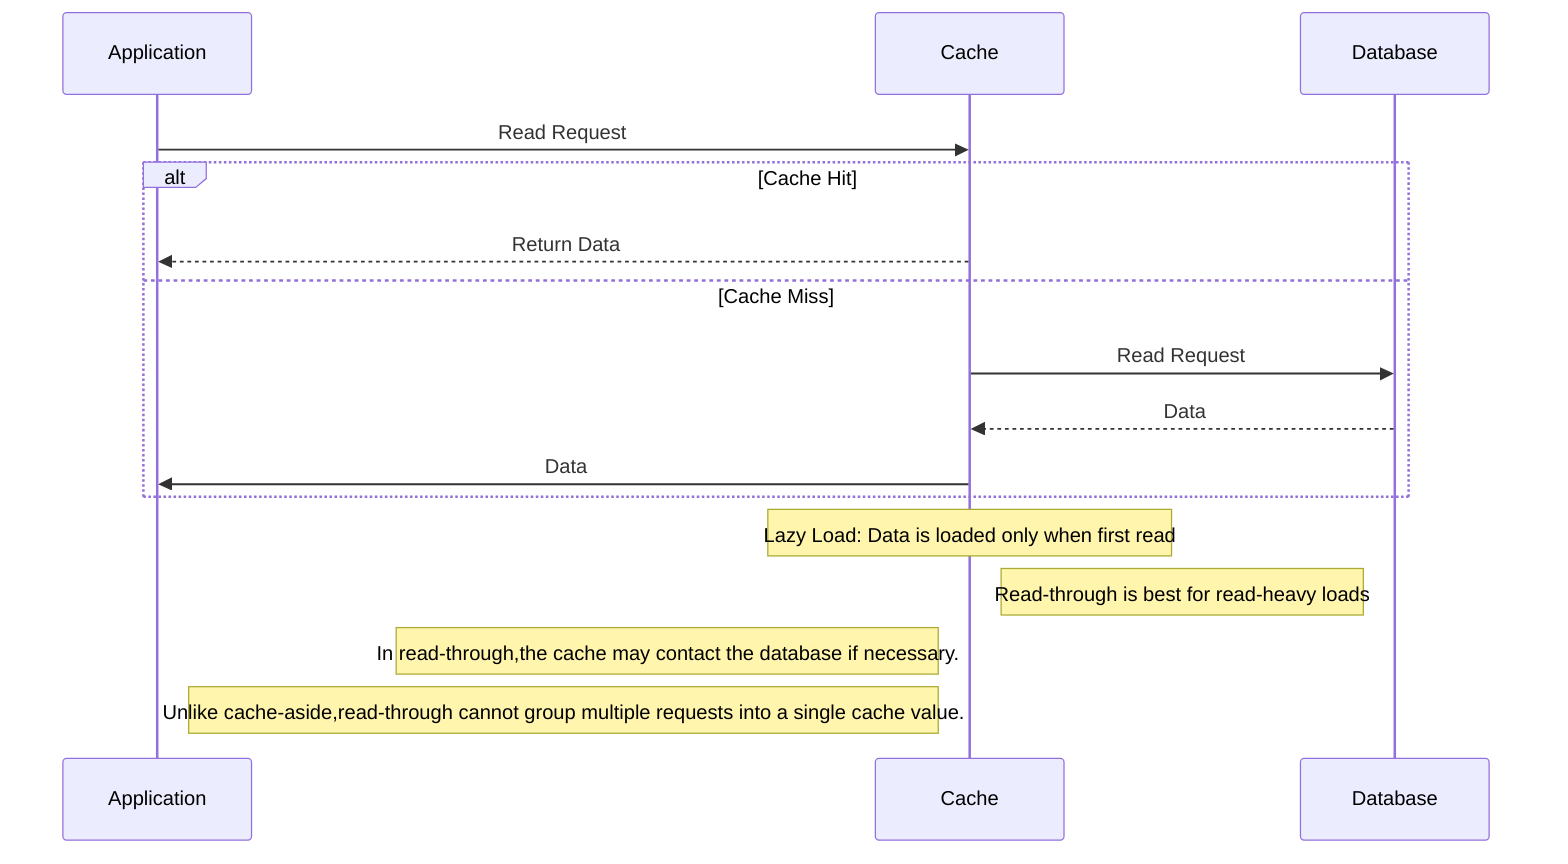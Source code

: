 sequenceDiagram
    participant App as Application
    participant Cache as Cache
    participant DB as Database

    App ->> Cache: Read Request
    alt Cache Hit
        Cache -->> App: Return Data
    else Cache Miss
        Cache ->> DB: Read Request
        DB -->> Cache: Data
        Cache ->> App: Data
    end

    note over Cache: Lazy Load: Data is loaded only when first read

    note right of Cache: Read-through is best for read-heavy loads

    note left of Cache: In read-through,the cache may contact the database if necessary.

    note left of Cache: Unlike cache-aside,read-through cannot group multiple requests into a single cache value.
